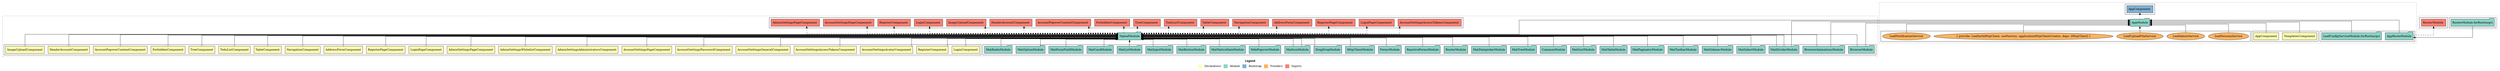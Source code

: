 digraph dependencies { node [shape="rect", style="filled", colorscheme=set312]; ranksep=0.4; compound=false; remincross=true; splines=true; splines=ortho; rankdir=LR; rankdir=TB; rankdir=BT; label=<<table BORDER="0"> <tr> <td colspan="5" align="center"><b>Legend</b></td> </tr> <tr> <td> <table BORDER="0"> <tr> <td bgcolor="#ffffb3" width="20"></td> <td>  Declarations</td> </tr> </table> </td> <td> <table BORDER="0"> <tr> <td bgcolor="#8dd3c7" width="20"></td> <td>  Module</td> </tr> </table> </td> <td> <table BORDER="0"> <tr> <td bgcolor="#80b1d3" width="20"></td> <td>  Bootstrap</td> </tr> </table> </td> <td> <table BORDER="0"> <tr> <td bgcolor="#fdb462" width="20"></td> <td>  Providers</td> </tr> </table> </td> <td> <table BORDER="0"> <tr> <td bgcolor="#fb8072" width="20"></td> <td>  Exports</td> </tr> </table> </td> </tr></table>>; ratio=compress; fontname="sans-serif";  subgraph "cluster_NgleafModule" { label=""; style="dotted";node [shape="folder", fillcolor=1]; subgraph cluster_NgleafModule_declarations { style="solid";node [style="filled", shape="rect"]; node [fillcolor=2]; "AccountPopoverContentComponent"; node [fillcolor=2]; "HeaderAccountComponent"; node [fillcolor=2]; "ImageUploadComponent"; node [fillcolor=2]; "LoginComponent"; node [fillcolor=2]; "RegisterComponent"; node [fillcolor=2]; "AccountSettingsAvatarComponent"; node [fillcolor=2]; "AccountSettingsAccessTokensComponent"; node [fillcolor=2]; "AccountSettingsGeneralComponent"; node [fillcolor=2]; "AccountSettingsPasswordComponent"; node [fillcolor=2]; "AccountSettingsPageComponent"; node [fillcolor=2]; "AdminSettingsAdministratorsComponent"; node [fillcolor=2]; "AdminSettingsWhitelistComponent"; node [fillcolor=2]; "AdminSettingsPageComponent"; node [fillcolor=2]; "LoginPageComponent"; node [fillcolor=2]; "RegisterPageComponent"; node [fillcolor=2]; "AddressFormComponent"; node [fillcolor=2]; "NavigationComponent"; node [fillcolor=2]; "TableComponent"; node [fillcolor=2]; "TodoListComponent"; node [fillcolor=2]; "TreeComponent"; node [fillcolor=2]; "ForbiddenComponent"; }  "AccountPopoverContentComponent" -> "NgleafModule" [style="solid", lhead="cluster_NgleafModule" ltail="cluster_NgleafModule_declarations"]; subgraph "cluster_NgleafModule_AccountPopoverContentComponent_providers" { style="solid";  }  "HeaderAccountComponent" -> "NgleafModule" [style="solid", lhead="cluster_NgleafModule" ltail="cluster_NgleafModule_declarations"]; subgraph "cluster_NgleafModule_HeaderAccountComponent_providers" { style="solid";  }  "ImageUploadComponent" -> "NgleafModule" [style="solid", lhead="cluster_NgleafModule" ltail="cluster_NgleafModule_declarations"]; subgraph "cluster_NgleafModule_ImageUploadComponent_providers" { style="solid";  }  "LoginComponent" -> "NgleafModule" [style="solid", lhead="cluster_NgleafModule" ltail="cluster_NgleafModule_declarations"]; subgraph "cluster_NgleafModule_LoginComponent_providers" { style="solid";  }  "RegisterComponent" -> "NgleafModule" [style="solid", lhead="cluster_NgleafModule" ltail="cluster_NgleafModule_declarations"]; subgraph "cluster_NgleafModule_RegisterComponent_providers" { style="solid";  }  "AccountSettingsAvatarComponent" -> "NgleafModule" [style="solid", lhead="cluster_NgleafModule" ltail="cluster_NgleafModule_declarations"]; subgraph "cluster_NgleafModule_AccountSettingsAvatarComponent_providers" { style="solid";  }  "AccountSettingsAccessTokensComponent" -> "NgleafModule" [style="solid", lhead="cluster_NgleafModule" ltail="cluster_NgleafModule_declarations"]; subgraph "cluster_NgleafModule_AccountSettingsAccessTokensComponent_providers" { style="solid";  }  "AccountSettingsGeneralComponent" -> "NgleafModule" [style="solid", lhead="cluster_NgleafModule" ltail="cluster_NgleafModule_declarations"]; subgraph "cluster_NgleafModule_AccountSettingsGeneralComponent_providers" { style="solid";  }  "AccountSettingsPasswordComponent" -> "NgleafModule" [style="solid", lhead="cluster_NgleafModule" ltail="cluster_NgleafModule_declarations"]; subgraph "cluster_NgleafModule_AccountSettingsPasswordComponent_providers" { style="solid";  }  "AccountSettingsPageComponent" -> "NgleafModule" [style="solid", lhead="cluster_NgleafModule" ltail="cluster_NgleafModule_declarations"]; subgraph "cluster_NgleafModule_AccountSettingsPageComponent_providers" { style="solid";  }  "AdminSettingsAdministratorsComponent" -> "NgleafModule" [style="solid", lhead="cluster_NgleafModule" ltail="cluster_NgleafModule_declarations"]; subgraph "cluster_NgleafModule_AdminSettingsAdministratorsComponent_providers" { style="solid";  }  "AdminSettingsWhitelistComponent" -> "NgleafModule" [style="solid", lhead="cluster_NgleafModule" ltail="cluster_NgleafModule_declarations"]; subgraph "cluster_NgleafModule_AdminSettingsWhitelistComponent_providers" { style="solid";  }  "AdminSettingsPageComponent" -> "NgleafModule" [style="solid", lhead="cluster_NgleafModule" ltail="cluster_NgleafModule_declarations"]; subgraph "cluster_NgleafModule_AdminSettingsPageComponent_providers" { style="solid";  }  "LoginPageComponent" -> "NgleafModule" [style="solid", lhead="cluster_NgleafModule" ltail="cluster_NgleafModule_declarations"]; subgraph "cluster_NgleafModule_LoginPageComponent_providers" { style="solid";  }  "RegisterPageComponent" -> "NgleafModule" [style="solid", lhead="cluster_NgleafModule" ltail="cluster_NgleafModule_declarations"]; subgraph "cluster_NgleafModule_RegisterPageComponent_providers" { style="solid";  }  "AddressFormComponent" -> "NgleafModule" [style="solid", lhead="cluster_NgleafModule" ltail="cluster_NgleafModule_declarations"]; subgraph "cluster_NgleafModule_AddressFormComponent_providers" { style="solid";  }  "NavigationComponent" -> "NgleafModule" [style="solid", lhead="cluster_NgleafModule" ltail="cluster_NgleafModule_declarations"]; subgraph "cluster_NgleafModule_NavigationComponent_providers" { style="solid";  }  "TableComponent" -> "NgleafModule" [style="solid", lhead="cluster_NgleafModule" ltail="cluster_NgleafModule_declarations"]; subgraph "cluster_NgleafModule_TableComponent_providers" { style="solid";  }  "TodoListComponent" -> "NgleafModule" [style="solid", lhead="cluster_NgleafModule" ltail="cluster_NgleafModule_declarations"]; subgraph "cluster_NgleafModule_TodoListComponent_providers" { style="solid";  }  "TreeComponent" -> "NgleafModule" [style="solid", lhead="cluster_NgleafModule" ltail="cluster_NgleafModule_declarations"]; subgraph "cluster_NgleafModule_TreeComponent_providers" { style="solid";  }  "ForbiddenComponent" -> "NgleafModule" [style="solid", lhead="cluster_NgleafModule" ltail="cluster_NgleafModule_declarations"]; subgraph "cluster_NgleafModule_ForbiddenComponent_providers" { style="solid";  }    subgraph cluster_NgleafModule_imports { style="solid"; node [style="filled", fillcolor=1, shape="rect"];    "CommonModule" [label="CommonModule", shape="folder"];    "BrowserModule" [label="BrowserModule", shape="folder"];    "BrowserAnimationsModule" [label="BrowserAnimationsModule", shape="folder"];    "RouterModule" [label="RouterModule", shape="folder"];    "ReactiveFormsModule" [label="ReactiveFormsModule", shape="folder"];    "FormsModule" [label="FormsModule", shape="folder"];    "HttpClientModule" [label="HttpClientModule", shape="folder"];    "DragDropModule" [label="DragDropModule", shape="folder"];    "MatIconModule" [label="MatIconModule", shape="folder"];    "MdePopoverModule" [label="MdePopoverModule", shape="folder"];    "MatDividerModule" [label="MatDividerModule", shape="folder"];    "MatButtonModule" [label="MatButtonModule", shape="folder"];    "MatInputModule" [label="MatInputModule", shape="folder"];    "MatListModule" [label="MatListModule", shape="folder"];    "MatDividerModule" [label="MatDividerModule", shape="folder"];    "MatCardModule" [label="MatCardModule", shape="folder"];    "MatFormFieldModule" [label="MatFormFieldModule", shape="folder"];    "MatOptionModule" [label="MatOptionModule", shape="folder"];    "MatRadioModule" [label="MatRadioModule", shape="folder"];    "MatSelectModule" [label="MatSelectModule", shape="folder"];    "MatSidenavModule" [label="MatSidenavModule", shape="folder"];    "MatToolbarModule" [label="MatToolbarModule", shape="folder"];    "MatIconModule" [label="MatIconModule", shape="folder"];    "MatPaginatorModule" [label="MatPaginatorModule", shape="folder"];    "MatTableModule" [label="MatTableModule", shape="folder"];    "MatSortModule" [label="MatSortModule", shape="folder"];    "MatTreeModule" [label="MatTreeModule", shape="folder"];    "MatDatepickerModule" [label="MatDatepickerModule", shape="folder"];    "MatNativeDateModule" [label="MatNativeDateModule", shape="folder"];   }    "CommonModule" -> "NgleafModule" [lhead="cluster_NgleafModule", ltail="cluster_NgleafModule_imports"];    "BrowserModule" -> "NgleafModule" [lhead="cluster_NgleafModule", ltail="cluster_NgleafModule_imports"];    "BrowserAnimationsModule" -> "NgleafModule" [lhead="cluster_NgleafModule", ltail="cluster_NgleafModule_imports"];    "RouterModule" -> "NgleafModule" [lhead="cluster_NgleafModule", ltail="cluster_NgleafModule_imports"];    "ReactiveFormsModule" -> "NgleafModule" [lhead="cluster_NgleafModule", ltail="cluster_NgleafModule_imports"];    "FormsModule" -> "NgleafModule" [lhead="cluster_NgleafModule", ltail="cluster_NgleafModule_imports"];    "HttpClientModule" -> "NgleafModule" [lhead="cluster_NgleafModule", ltail="cluster_NgleafModule_imports"];    "DragDropModule" -> "NgleafModule" [lhead="cluster_NgleafModule", ltail="cluster_NgleafModule_imports"];    "MatIconModule" -> "NgleafModule" [lhead="cluster_NgleafModule", ltail="cluster_NgleafModule_imports"];    "MdePopoverModule" -> "NgleafModule" [lhead="cluster_NgleafModule", ltail="cluster_NgleafModule_imports"];    "MatDividerModule" -> "NgleafModule" [lhead="cluster_NgleafModule", ltail="cluster_NgleafModule_imports"];    "MatButtonModule" -> "NgleafModule" [lhead="cluster_NgleafModule", ltail="cluster_NgleafModule_imports"];    "MatInputModule" -> "NgleafModule" [lhead="cluster_NgleafModule", ltail="cluster_NgleafModule_imports"];    "MatListModule" -> "NgleafModule" [lhead="cluster_NgleafModule", ltail="cluster_NgleafModule_imports"];    "MatDividerModule" -> "NgleafModule" [lhead="cluster_NgleafModule", ltail="cluster_NgleafModule_imports"];    "MatCardModule" -> "NgleafModule" [lhead="cluster_NgleafModule", ltail="cluster_NgleafModule_imports"];    "MatFormFieldModule" -> "NgleafModule" [lhead="cluster_NgleafModule", ltail="cluster_NgleafModule_imports"];    "MatOptionModule" -> "NgleafModule" [lhead="cluster_NgleafModule", ltail="cluster_NgleafModule_imports"];    "MatRadioModule" -> "NgleafModule" [lhead="cluster_NgleafModule", ltail="cluster_NgleafModule_imports"];    "MatSelectModule" -> "NgleafModule" [lhead="cluster_NgleafModule", ltail="cluster_NgleafModule_imports"];    "MatSidenavModule" -> "NgleafModule" [lhead="cluster_NgleafModule", ltail="cluster_NgleafModule_imports"];    "MatToolbarModule" -> "NgleafModule" [lhead="cluster_NgleafModule", ltail="cluster_NgleafModule_imports"];    "MatIconModule" -> "NgleafModule" [lhead="cluster_NgleafModule", ltail="cluster_NgleafModule_imports"];    "MatPaginatorModule" -> "NgleafModule" [lhead="cluster_NgleafModule", ltail="cluster_NgleafModule_imports"];    "MatTableModule" -> "NgleafModule" [lhead="cluster_NgleafModule", ltail="cluster_NgleafModule_imports"];    "MatSortModule" -> "NgleafModule" [lhead="cluster_NgleafModule", ltail="cluster_NgleafModule_imports"];    "MatTreeModule" -> "NgleafModule" [lhead="cluster_NgleafModule", ltail="cluster_NgleafModule_imports"];    "MatDatepickerModule" -> "NgleafModule" [lhead="cluster_NgleafModule", ltail="cluster_NgleafModule_imports"];    "MatNativeDateModule" -> "NgleafModule" [lhead="cluster_NgleafModule", ltail="cluster_NgleafModule_imports"];     subgraph cluster_NgleafModule_exports { style="solid";node [style="filled", fillcolor=4, shape="rect"];"AccountPopoverContentComponent " [label="AccountPopoverContentComponent ", shape="rect"]"HeaderAccountComponent " [label="HeaderAccountComponent ", shape="rect"]"ImageUploadComponent " [label="ImageUploadComponent ", shape="rect"]"LoginComponent " [label="LoginComponent ", shape="rect"]"RegisterComponent " [label="RegisterComponent ", shape="rect"]"AccountSettingsPageComponent " [label="AccountSettingsPageComponent ", shape="rect"]"AdminSettingsPageComponent " [label="AdminSettingsPageComponent ", shape="rect"]"AccountSettingsAccessTokensComponent " [label="AccountSettingsAccessTokensComponent ", shape="rect"]"LoginPageComponent " [label="LoginPageComponent ", shape="rect"]"RegisterPageComponent " [label="RegisterPageComponent ", shape="rect"]"AddressFormComponent " [label="AddressFormComponent ", shape="rect"]"NavigationComponent " [label="NavigationComponent ", shape="rect"]"TableComponent " [label="TableComponent ", shape="rect"]"TodoListComponent " [label="TodoListComponent ", shape="rect"]"TreeComponent " [label="TreeComponent ", shape="rect"]"ForbiddenComponent " [label="ForbiddenComponent ", shape="rect"]}  "NgleafModule" -> "AccountPopoverContentComponent " [style="dashed", ltail="cluster_NgleafModule" lhead="cluster_NgleafModule_exports"];  "NgleafModule" -> "HeaderAccountComponent " [style="dashed", ltail="cluster_NgleafModule" lhead="cluster_NgleafModule_exports"];  "NgleafModule" -> "ImageUploadComponent " [style="dashed", ltail="cluster_NgleafModule" lhead="cluster_NgleafModule_exports"];  "NgleafModule" -> "LoginComponent " [style="dashed", ltail="cluster_NgleafModule" lhead="cluster_NgleafModule_exports"];  "NgleafModule" -> "RegisterComponent " [style="dashed", ltail="cluster_NgleafModule" lhead="cluster_NgleafModule_exports"];  "NgleafModule" -> "AccountSettingsPageComponent " [style="dashed", ltail="cluster_NgleafModule" lhead="cluster_NgleafModule_exports"];  "NgleafModule" -> "AdminSettingsPageComponent " [style="dashed", ltail="cluster_NgleafModule" lhead="cluster_NgleafModule_exports"];  "NgleafModule" -> "AccountSettingsAccessTokensComponent " [style="dashed", ltail="cluster_NgleafModule" lhead="cluster_NgleafModule_exports"];  "NgleafModule" -> "LoginPageComponent " [style="dashed", ltail="cluster_NgleafModule" lhead="cluster_NgleafModule_exports"];  "NgleafModule" -> "RegisterPageComponent " [style="dashed", ltail="cluster_NgleafModule" lhead="cluster_NgleafModule_exports"];  "NgleafModule" -> "AddressFormComponent " [style="dashed", ltail="cluster_NgleafModule" lhead="cluster_NgleafModule_exports"];  "NgleafModule" -> "NavigationComponent " [style="dashed", ltail="cluster_NgleafModule" lhead="cluster_NgleafModule_exports"];  "NgleafModule" -> "TableComponent " [style="dashed", ltail="cluster_NgleafModule" lhead="cluster_NgleafModule_exports"];  "NgleafModule" -> "TodoListComponent " [style="dashed", ltail="cluster_NgleafModule" lhead="cluster_NgleafModule_exports"];  "NgleafModule" -> "TreeComponent " [style="dashed", ltail="cluster_NgleafModule" lhead="cluster_NgleafModule_exports"];  "NgleafModule" -> "ForbiddenComponent " [style="dashed", ltail="cluster_NgleafModule" lhead="cluster_NgleafModule_exports"];    subgraph cluster_NgleafModule_bootstrap { style="solid"; node [style="filled", fillcolor=5, shape="rect"];  }    subgraph cluster_NgleafModule_providers { style="solid"; node [style="filled", fillcolor=6, shape="rect"];   }     }  subgraph "cluster_AppModule" { label=""; style="dotted";node [shape="folder", fillcolor=1]; subgraph cluster_AppModule_declarations { style="solid";node [style="filled", shape="rect"]; node [fillcolor=2]; "AppComponent"; node [fillcolor=2]; "TemplatesComponent"; }  "AppComponent" -> "AppModule" [style="solid", lhead="cluster_AppModule" ltail="cluster_AppModule_declarations"]; subgraph "cluster_AppModule_AppComponent_providers" { style="solid";  }  "TemplatesComponent" -> "AppModule" [style="solid", lhead="cluster_AppModule" ltail="cluster_AppModule_declarations"]; subgraph "cluster_AppModule_TemplatesComponent_providers" { style="solid";  }    subgraph cluster_AppModule_imports { style="solid"; node [style="filled", fillcolor=1, shape="rect"];    "BrowserModule" [label="BrowserModule", shape="folder"];    "BrowserAnimationsModule" [label="BrowserAnimationsModule", shape="folder"];    "AppRouteModule" [label="AppRouteModule", shape="folder"];    "MatDividerModule" [label="MatDividerModule", shape="folder"];    "LeafConfigServiceModule.forRoot(args)" [label="LeafConfigServiceModule.forRoot(args)", shape="folder"];    "NgleafModule" [label="NgleafModule", shape="folder"];   }    "BrowserModule" -> "AppModule" [lhead="cluster_AppModule", ltail="cluster_AppModule_imports"];    "BrowserAnimationsModule" -> "AppModule" [lhead="cluster_AppModule", ltail="cluster_AppModule_imports"];    "AppRouteModule" -> "AppModule" [lhead="cluster_AppModule", ltail="cluster_AppModule_imports"];    "MatDividerModule" -> "AppModule" [lhead="cluster_AppModule", ltail="cluster_AppModule_imports"];    "LeafConfigServiceModule.forRoot(args)" -> "AppModule" [lhead="cluster_AppModule", ltail="cluster_AppModule_imports"];    "NgleafModule" -> "AppModule" [lhead="cluster_AppModule", ltail="cluster_AppModule_imports"];     subgraph cluster_AppModule_exports { style="solid";node [style="filled", fillcolor=4, shape="rect"];}    subgraph cluster_AppModule_bootstrap { style="solid"; node [style="filled", fillcolor=5, shape="rect"];  "AppComponent " [label="AppComponent ", shape="rect"]  }  "AppModule" -> "AppComponent " [style="dotted", lhead="cluster_AppModule_bootstrap" ltail="cluster_AppModule"];    subgraph cluster_AppModule_providers { style="solid"; node [style="filled", fillcolor=6, shape="rect"];    "LeafNotificationService" [label="LeafNotificationService", shape="oval"];    "LeafSessionService" [label="LeafSessionService", shape="oval"];    "LeafAdminService" [label="LeafAdminService", shape="oval"];    "LeafUploadFileService" [label="LeafUploadFileService", shape="oval"];    "{ provide: LeafAuthHttpClient, useFactory: applicationHttpClientCreator, deps: [HttpClient] }" [label="{ provide: LeafAuthHttpClient, useFactory: applicationHttpClientCreator, deps: [HttpClient] }", shape="oval"];   }    "LeafNotificationService" -> "AppModule" [lhead="cluster_AppModule", ltail="cluster_AppModule_providers"];    "LeafSessionService" -> "AppModule" [lhead="cluster_AppModule", ltail="cluster_AppModule_providers"];    "LeafAdminService" -> "AppModule" [lhead="cluster_AppModule", ltail="cluster_AppModule_providers"];    "LeafUploadFileService" -> "AppModule" [lhead="cluster_AppModule", ltail="cluster_AppModule_providers"];    "{ provide: LeafAuthHttpClient, useFactory: applicationHttpClientCreator, deps: [HttpClient] }" -> "AppModule" [lhead="cluster_AppModule", ltail="cluster_AppModule_providers"];     }  subgraph "cluster_AppRouteModule" { label=""; style="dotted";node [shape="folder", fillcolor=1]; subgraph cluster_AppRouteModule_declarations { style="solid";node [style="filled", shape="rect"]; }    subgraph cluster_AppRouteModule_imports { style="solid"; node [style="filled", fillcolor=1, shape="rect"];    "RouterModule.forRoot(args)" [label="RouterModule.forRoot(args)", shape="folder"];   }    "RouterModule.forRoot(args)" -> "AppRouteModule" [lhead="cluster_AppRouteModule", ltail="cluster_AppRouteModule_imports"];     subgraph cluster_AppRouteModule_exports { style="solid";node [style="filled", fillcolor=4, shape="rect"];"RouterModule " [label="RouterModule ", shape="rect"]}  "AppRouteModule" -> "RouterModule " [style="dashed", ltail="cluster_AppRouteModule" lhead="cluster_AppRouteModule_exports"];    subgraph cluster_AppRouteModule_bootstrap { style="solid"; node [style="filled", fillcolor=5, shape="rect"];  }    subgraph cluster_AppRouteModule_providers { style="solid"; node [style="filled", fillcolor=6, shape="rect"];   }     }  }